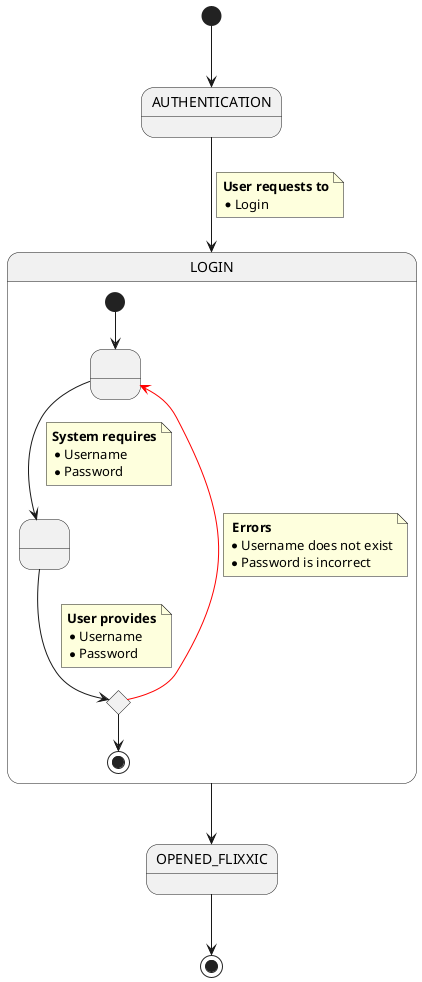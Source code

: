 @startuml authentication
state AUTHENTICATION
state LOGIN
state OPENED_FLIXXIC

[*] --> AUTHENTICATION

AUTHENTICATION --> LOGIN
note on link
<b>User requests to</b>
* Login
end note

state LOGIN {

    state 1 as " "
    state conditional <<choice>>
    state 2 as " "

    [*] --> 1

    1 --> 2
    note on link
    <b>System requires</b>
    * Username
    * Password
    end note

    2 --> conditional
    note on link
    <b>User provides</b>
    * Username
    * Password
    end note

    conditional -[#red]-> 1
    note on link
    <b> Errors </b>
    * Username does not exist
    * Password is incorrect
    end note              

    conditional --> [*]
}

LOGIN --> OPENED_FLIXXIC
OPENED_FLIXXIC --> [*]

@enduml